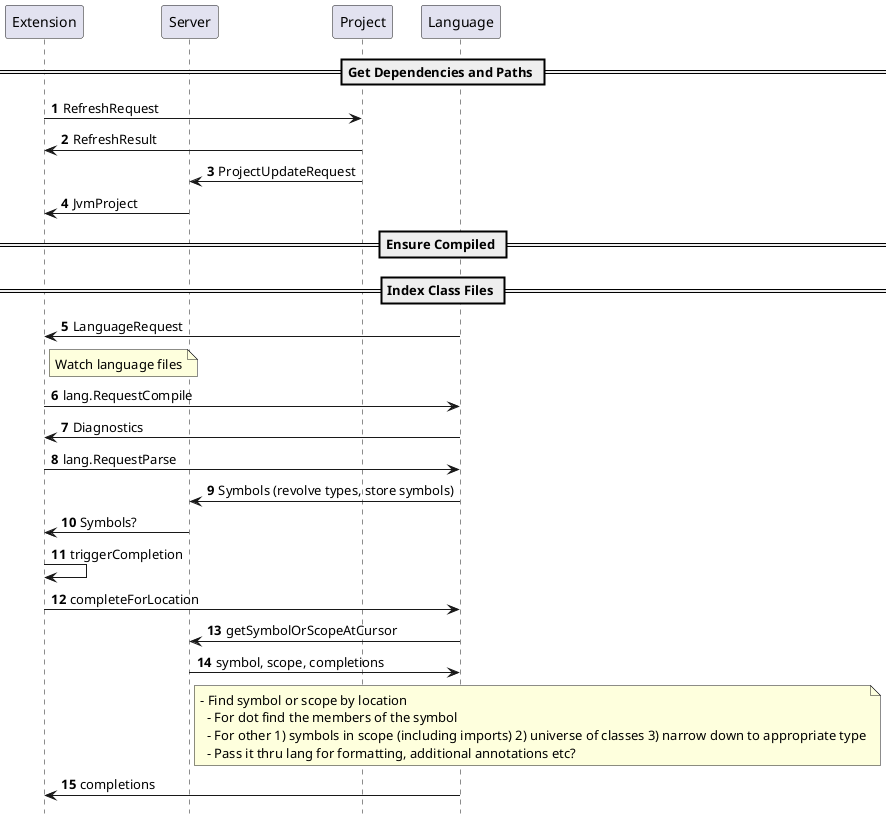 @startuml "JVM Code Sequences"
autonumber
hide footbox

participant "Extension" as vscode order 10
participant "Server" as jvm order 20
participant "Project" as project order 30
participant "Language" as lang order 50

== Get Dependencies and Paths ==
vscode -> project: RefreshRequest
project -> vscode: RefreshResult
project -> jvm: ProjectUpdateRequest
jvm -> vscode: JvmProject

== Ensure Compiled ==
== Index Class Files ==





lang -> vscode: LanguageRequest
note right of vscode
   Watch language files
end note

vscode -> lang: lang.RequestCompile
lang -> vscode: Diagnostics

vscode -> lang: lang.RequestParse
lang -> jvm: Symbols (revolve types, store symbols)
jvm -> vscode: Symbols?

vscode -> vscode: triggerCompletion
vscode -> lang: completeForLocation
lang -> jvm: getSymbolOrScopeAtCursor
jvm -> lang: symbol, scope, completions
note right of jvm
- Find symbol or scope by location
  - For dot find the members of the symbol
  - For other 1) symbols in scope (including imports) 2) universe of classes 3) narrow down to appropriate type
  - Pass it thru lang for formatting, additional annotations etc?
end note
lang -> vscode: completions

@enduml

createDiagnosticCollection: lang compile
registerCompletionItemProvider: lang, jvm, symbols
registerHoverProvider: ?
registerSignatureProvider: lang formats signature, jvm refelctive signature, symbols
registerDefinitionProvider: symbols
registerTypeDefinitionProvider: symbols
registerImplementationPovider: jvm reflection
registerReferenceProvider: symbols
registerDocumentSymbolProvider: symbols
registerCodeActionProvider: lang (add this info to diagnostics?)
registerCodeLensProvider: jvm, lang, symbols
registerRenameProvider: symbols